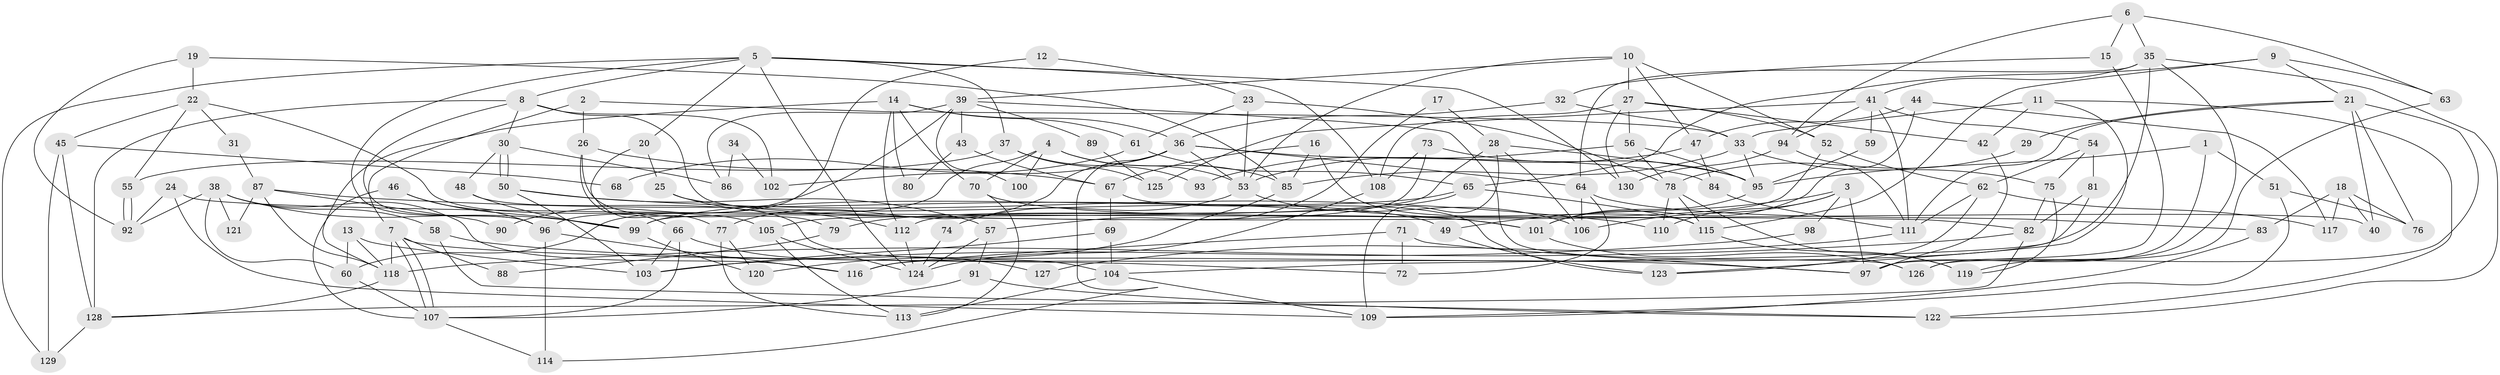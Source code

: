 // coarse degree distribution, {6: 0.22784810126582278, 4: 0.24050632911392406, 5: 0.20253164556962025, 2: 0.06329113924050633, 3: 0.12658227848101267, 12: 0.012658227848101266, 9: 0.0379746835443038, 7: 0.06329113924050633, 8: 0.02531645569620253}
// Generated by graph-tools (version 1.1) at 2025/37/03/04/25 23:37:05]
// undirected, 130 vertices, 260 edges
graph export_dot {
  node [color=gray90,style=filled];
  1;
  2;
  3;
  4;
  5;
  6;
  7;
  8;
  9;
  10;
  11;
  12;
  13;
  14;
  15;
  16;
  17;
  18;
  19;
  20;
  21;
  22;
  23;
  24;
  25;
  26;
  27;
  28;
  29;
  30;
  31;
  32;
  33;
  34;
  35;
  36;
  37;
  38;
  39;
  40;
  41;
  42;
  43;
  44;
  45;
  46;
  47;
  48;
  49;
  50;
  51;
  52;
  53;
  54;
  55;
  56;
  57;
  58;
  59;
  60;
  61;
  62;
  63;
  64;
  65;
  66;
  67;
  68;
  69;
  70;
  71;
  72;
  73;
  74;
  75;
  76;
  77;
  78;
  79;
  80;
  81;
  82;
  83;
  84;
  85;
  86;
  87;
  88;
  89;
  90;
  91;
  92;
  93;
  94;
  95;
  96;
  97;
  98;
  99;
  100;
  101;
  102;
  103;
  104;
  105;
  106;
  107;
  108;
  109;
  110;
  111;
  112;
  113;
  114;
  115;
  116;
  117;
  118;
  119;
  120;
  121;
  122;
  123;
  124;
  125;
  126;
  127;
  128;
  129;
  130;
  1 -- 95;
  1 -- 97;
  1 -- 51;
  2 -- 33;
  2 -- 7;
  2 -- 26;
  3 -- 97;
  3 -- 106;
  3 -- 49;
  3 -- 98;
  3 -- 110;
  4 -- 70;
  4 -- 53;
  4 -- 60;
  4 -- 85;
  4 -- 100;
  5 -- 130;
  5 -- 8;
  5 -- 20;
  5 -- 37;
  5 -- 96;
  5 -- 108;
  5 -- 124;
  5 -- 129;
  6 -- 63;
  6 -- 35;
  6 -- 15;
  6 -- 94;
  7 -- 118;
  7 -- 107;
  7 -- 107;
  7 -- 72;
  7 -- 88;
  8 -- 40;
  8 -- 96;
  8 -- 30;
  8 -- 102;
  8 -- 128;
  9 -- 65;
  9 -- 115;
  9 -- 21;
  9 -- 63;
  10 -- 47;
  10 -- 27;
  10 -- 39;
  10 -- 52;
  10 -- 53;
  11 -- 123;
  11 -- 42;
  11 -- 33;
  11 -- 122;
  12 -- 23;
  12 -- 96;
  13 -- 118;
  13 -- 60;
  13 -- 103;
  14 -- 61;
  14 -- 112;
  14 -- 36;
  14 -- 70;
  14 -- 80;
  14 -- 118;
  15 -- 32;
  15 -- 97;
  16 -- 85;
  16 -- 67;
  16 -- 115;
  17 -- 57;
  17 -- 28;
  18 -- 117;
  18 -- 76;
  18 -- 40;
  18 -- 83;
  19 -- 85;
  19 -- 22;
  19 -- 92;
  20 -- 77;
  20 -- 25;
  21 -- 111;
  21 -- 29;
  21 -- 40;
  21 -- 76;
  21 -- 126;
  22 -- 105;
  22 -- 45;
  22 -- 31;
  22 -- 55;
  23 -- 53;
  23 -- 78;
  23 -- 61;
  24 -- 82;
  24 -- 92;
  24 -- 109;
  25 -- 112;
  25 -- 49;
  26 -- 66;
  26 -- 67;
  26 -- 79;
  27 -- 108;
  27 -- 52;
  27 -- 42;
  27 -- 56;
  27 -- 130;
  28 -- 105;
  28 -- 109;
  28 -- 95;
  28 -- 106;
  29 -- 78;
  30 -- 50;
  30 -- 50;
  30 -- 48;
  30 -- 86;
  31 -- 87;
  32 -- 33;
  32 -- 36;
  33 -- 85;
  33 -- 75;
  33 -- 95;
  34 -- 102;
  34 -- 86;
  35 -- 116;
  35 -- 122;
  35 -- 41;
  35 -- 64;
  35 -- 126;
  36 -- 53;
  36 -- 64;
  36 -- 77;
  36 -- 84;
  36 -- 102;
  36 -- 114;
  37 -- 55;
  37 -- 93;
  37 -- 125;
  38 -- 60;
  38 -- 92;
  38 -- 58;
  38 -- 99;
  38 -- 116;
  38 -- 121;
  39 -- 126;
  39 -- 43;
  39 -- 86;
  39 -- 89;
  39 -- 90;
  39 -- 100;
  41 -- 94;
  41 -- 54;
  41 -- 59;
  41 -- 111;
  41 -- 125;
  42 -- 97;
  43 -- 67;
  43 -- 80;
  44 -- 47;
  44 -- 101;
  44 -- 117;
  45 -- 128;
  45 -- 129;
  45 -- 68;
  46 -- 96;
  46 -- 107;
  46 -- 99;
  47 -- 53;
  47 -- 84;
  48 -- 99;
  48 -- 104;
  49 -- 123;
  50 -- 110;
  50 -- 57;
  50 -- 103;
  51 -- 109;
  51 -- 76;
  52 -- 62;
  52 -- 112;
  53 -- 106;
  53 -- 74;
  54 -- 75;
  54 -- 62;
  54 -- 81;
  55 -- 92;
  55 -- 92;
  56 -- 95;
  56 -- 78;
  56 -- 93;
  57 -- 124;
  57 -- 91;
  58 -- 97;
  58 -- 122;
  59 -- 95;
  60 -- 107;
  61 -- 65;
  61 -- 68;
  62 -- 123;
  62 -- 111;
  62 -- 117;
  63 -- 119;
  64 -- 72;
  64 -- 83;
  64 -- 106;
  65 -- 115;
  65 -- 99;
  65 -- 79;
  66 -- 107;
  66 -- 103;
  66 -- 127;
  67 -- 69;
  67 -- 123;
  69 -- 104;
  69 -- 103;
  70 -- 101;
  70 -- 113;
  71 -- 116;
  71 -- 72;
  71 -- 97;
  73 -- 99;
  73 -- 95;
  73 -- 108;
  74 -- 124;
  75 -- 82;
  75 -- 119;
  77 -- 113;
  77 -- 120;
  78 -- 119;
  78 -- 110;
  78 -- 115;
  79 -- 88;
  81 -- 104;
  81 -- 82;
  82 -- 118;
  82 -- 128;
  83 -- 109;
  84 -- 111;
  85 -- 120;
  87 -- 101;
  87 -- 118;
  87 -- 90;
  87 -- 121;
  89 -- 125;
  91 -- 122;
  91 -- 107;
  94 -- 111;
  94 -- 130;
  95 -- 101;
  96 -- 114;
  96 -- 116;
  98 -- 103;
  99 -- 120;
  101 -- 126;
  104 -- 109;
  104 -- 113;
  105 -- 113;
  105 -- 124;
  107 -- 114;
  108 -- 124;
  111 -- 127;
  112 -- 124;
  115 -- 119;
  118 -- 128;
  128 -- 129;
}
